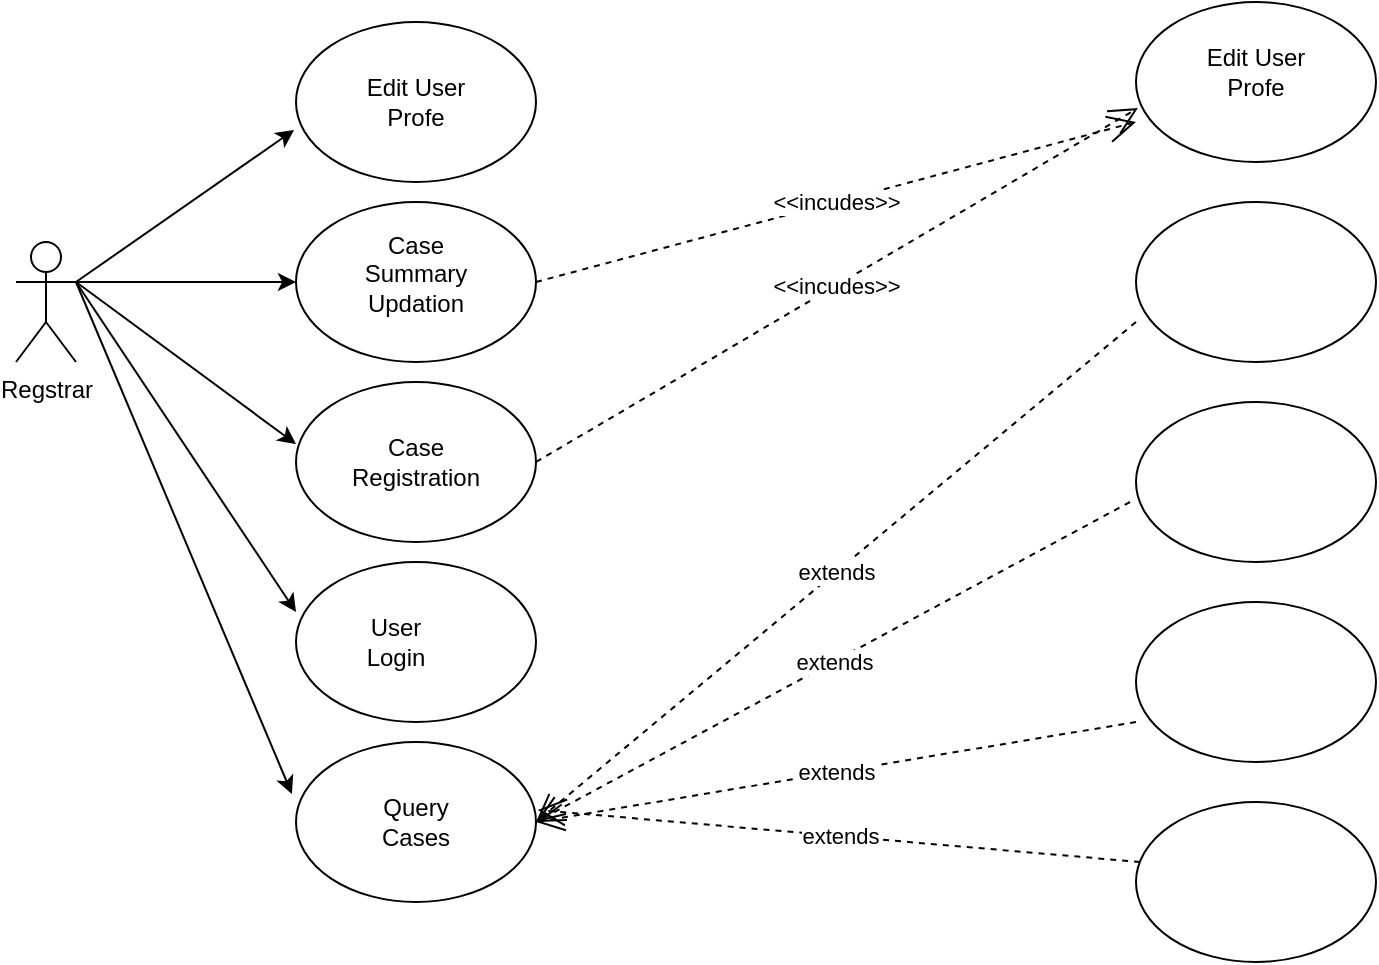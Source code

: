 <mxfile version="23.1.4" type="github">
  <diagram name="Page-1" id="jO4lyaZgZzPZauOW-aRu">
    <mxGraphModel dx="1434" dy="780" grid="1" gridSize="10" guides="1" tooltips="1" connect="1" arrows="1" fold="1" page="1" pageScale="1" pageWidth="850" pageHeight="1100" math="0" shadow="0">
      <root>
        <mxCell id="0" />
        <mxCell id="1" parent="0" />
        <mxCell id="7vizcMwZ16Gtn2aaqvOD-22" value="Regstrar" style="shape=umlActor;verticalLabelPosition=bottom;verticalAlign=top;html=1;outlineConnect=0;" vertex="1" parent="1">
          <mxGeometry x="60" y="140" width="30" height="60" as="geometry" />
        </mxCell>
        <mxCell id="7vizcMwZ16Gtn2aaqvOD-23" value="" style="ellipse;whiteSpace=wrap;html=1;" vertex="1" parent="1">
          <mxGeometry x="200" y="30" width="120" height="80" as="geometry" />
        </mxCell>
        <mxCell id="7vizcMwZ16Gtn2aaqvOD-24" value="" style="ellipse;whiteSpace=wrap;html=1;" vertex="1" parent="1">
          <mxGeometry x="200" y="120" width="120" height="80" as="geometry" />
        </mxCell>
        <mxCell id="7vizcMwZ16Gtn2aaqvOD-25" value="" style="ellipse;whiteSpace=wrap;html=1;" vertex="1" parent="1">
          <mxGeometry x="200" y="210" width="120" height="80" as="geometry" />
        </mxCell>
        <mxCell id="7vizcMwZ16Gtn2aaqvOD-26" value="" style="ellipse;whiteSpace=wrap;html=1;" vertex="1" parent="1">
          <mxGeometry x="200" y="300" width="120" height="80" as="geometry" />
        </mxCell>
        <mxCell id="7vizcMwZ16Gtn2aaqvOD-27" value="" style="ellipse;whiteSpace=wrap;html=1;" vertex="1" parent="1">
          <mxGeometry x="200" y="390" width="120" height="80" as="geometry" />
        </mxCell>
        <mxCell id="7vizcMwZ16Gtn2aaqvOD-28" value="Edit User&lt;br&gt;Profe" style="text;html=1;align=center;verticalAlign=middle;whiteSpace=wrap;rounded=0;" vertex="1" parent="1">
          <mxGeometry x="230" y="55" width="60" height="30" as="geometry" />
        </mxCell>
        <mxCell id="7vizcMwZ16Gtn2aaqvOD-29" value="Case Summary Updation" style="text;html=1;align=center;verticalAlign=middle;whiteSpace=wrap;rounded=0;" vertex="1" parent="1">
          <mxGeometry x="230" y="141" width="60" height="30" as="geometry" />
        </mxCell>
        <mxCell id="7vizcMwZ16Gtn2aaqvOD-30" value="Case Registration" style="text;html=1;align=center;verticalAlign=middle;whiteSpace=wrap;rounded=0;" vertex="1" parent="1">
          <mxGeometry x="230" y="235" width="60" height="30" as="geometry" />
        </mxCell>
        <mxCell id="7vizcMwZ16Gtn2aaqvOD-31" value="User Login" style="text;html=1;align=center;verticalAlign=middle;whiteSpace=wrap;rounded=0;" vertex="1" parent="1">
          <mxGeometry x="220" y="325" width="60" height="30" as="geometry" />
        </mxCell>
        <mxCell id="7vizcMwZ16Gtn2aaqvOD-32" value="Query Cases" style="text;html=1;align=center;verticalAlign=middle;whiteSpace=wrap;rounded=0;" vertex="1" parent="1">
          <mxGeometry x="230" y="415" width="60" height="30" as="geometry" />
        </mxCell>
        <mxCell id="7vizcMwZ16Gtn2aaqvOD-33" value="" style="endArrow=classic;html=1;rounded=0;entryX=-0.008;entryY=0.675;entryDx=0;entryDy=0;entryPerimeter=0;" edge="1" parent="1" target="7vizcMwZ16Gtn2aaqvOD-23">
          <mxGeometry width="50" height="50" relative="1" as="geometry">
            <mxPoint x="90" y="160" as="sourcePoint" />
            <mxPoint x="140" y="110" as="targetPoint" />
          </mxGeometry>
        </mxCell>
        <mxCell id="7vizcMwZ16Gtn2aaqvOD-34" value="" style="endArrow=classic;html=1;rounded=0;entryX=0;entryY=0.5;entryDx=0;entryDy=0;" edge="1" parent="1" target="7vizcMwZ16Gtn2aaqvOD-24">
          <mxGeometry width="50" height="50" relative="1" as="geometry">
            <mxPoint x="90" y="160" as="sourcePoint" />
            <mxPoint x="140" y="110" as="targetPoint" />
          </mxGeometry>
        </mxCell>
        <mxCell id="7vizcMwZ16Gtn2aaqvOD-35" value="" style="endArrow=classic;html=1;rounded=0;entryX=0;entryY=0.388;entryDx=0;entryDy=0;entryPerimeter=0;" edge="1" parent="1" target="7vizcMwZ16Gtn2aaqvOD-25">
          <mxGeometry width="50" height="50" relative="1" as="geometry">
            <mxPoint x="90" y="160" as="sourcePoint" />
            <mxPoint x="140" y="110" as="targetPoint" />
          </mxGeometry>
        </mxCell>
        <mxCell id="7vizcMwZ16Gtn2aaqvOD-36" value="" style="endArrow=classic;html=1;rounded=0;entryX=0;entryY=0.313;entryDx=0;entryDy=0;entryPerimeter=0;" edge="1" parent="1" target="7vizcMwZ16Gtn2aaqvOD-26">
          <mxGeometry width="50" height="50" relative="1" as="geometry">
            <mxPoint x="90" y="160" as="sourcePoint" />
            <mxPoint x="140" y="110" as="targetPoint" />
          </mxGeometry>
        </mxCell>
        <mxCell id="7vizcMwZ16Gtn2aaqvOD-37" value="" style="endArrow=classic;html=1;rounded=0;entryX=-0.017;entryY=0.325;entryDx=0;entryDy=0;entryPerimeter=0;" edge="1" parent="1" target="7vizcMwZ16Gtn2aaqvOD-27">
          <mxGeometry width="50" height="50" relative="1" as="geometry">
            <mxPoint x="90" y="160" as="sourcePoint" />
            <mxPoint x="140" y="110" as="targetPoint" />
          </mxGeometry>
        </mxCell>
        <mxCell id="7vizcMwZ16Gtn2aaqvOD-38" value="" style="ellipse;whiteSpace=wrap;html=1;" vertex="1" parent="1">
          <mxGeometry x="620" y="20" width="120" height="80" as="geometry" />
        </mxCell>
        <mxCell id="7vizcMwZ16Gtn2aaqvOD-39" value="" style="ellipse;whiteSpace=wrap;html=1;" vertex="1" parent="1">
          <mxGeometry x="620" y="120" width="120" height="80" as="geometry" />
        </mxCell>
        <mxCell id="7vizcMwZ16Gtn2aaqvOD-40" value="" style="ellipse;whiteSpace=wrap;html=1;" vertex="1" parent="1">
          <mxGeometry x="620" y="220" width="120" height="80" as="geometry" />
        </mxCell>
        <mxCell id="7vizcMwZ16Gtn2aaqvOD-41" value="" style="ellipse;whiteSpace=wrap;html=1;" vertex="1" parent="1">
          <mxGeometry x="620" y="320" width="120" height="80" as="geometry" />
        </mxCell>
        <mxCell id="7vizcMwZ16Gtn2aaqvOD-42" value="" style="ellipse;whiteSpace=wrap;html=1;" vertex="1" parent="1">
          <mxGeometry x="620" y="420" width="120" height="80" as="geometry" />
        </mxCell>
        <mxCell id="7vizcMwZ16Gtn2aaqvOD-43" value="extends" style="endArrow=open;endSize=12;dashed=1;html=1;rounded=0;entryX=1.008;entryY=0.425;entryDx=0;entryDy=0;entryPerimeter=0;exitX=0.017;exitY=0.375;exitDx=0;exitDy=0;exitPerimeter=0;" edge="1" parent="1" source="7vizcMwZ16Gtn2aaqvOD-42" target="7vizcMwZ16Gtn2aaqvOD-27">
          <mxGeometry width="160" relative="1" as="geometry">
            <mxPoint x="425" y="390" as="sourcePoint" />
            <mxPoint x="585" y="390" as="targetPoint" />
            <mxPoint as="offset" />
          </mxGeometry>
        </mxCell>
        <mxCell id="7vizcMwZ16Gtn2aaqvOD-44" value="extends" style="endArrow=open;endSize=12;dashed=1;html=1;rounded=0;exitX=0;exitY=0.75;exitDx=0;exitDy=0;exitPerimeter=0;" edge="1" parent="1" source="7vizcMwZ16Gtn2aaqvOD-41">
          <mxGeometry width="160" relative="1" as="geometry">
            <mxPoint x="611" y="576" as="sourcePoint" />
            <mxPoint x="320" y="430" as="targetPoint" />
            <mxPoint as="offset" />
          </mxGeometry>
        </mxCell>
        <mxCell id="7vizcMwZ16Gtn2aaqvOD-46" value="extends" style="endArrow=open;endSize=12;dashed=1;html=1;rounded=0;exitX=-0.025;exitY=0.625;exitDx=0;exitDy=0;exitPerimeter=0;" edge="1" parent="1" source="7vizcMwZ16Gtn2aaqvOD-40">
          <mxGeometry width="160" relative="1" as="geometry">
            <mxPoint x="642" y="470" as="sourcePoint" />
            <mxPoint x="320" y="430" as="targetPoint" />
            <mxPoint as="offset" />
          </mxGeometry>
        </mxCell>
        <mxCell id="7vizcMwZ16Gtn2aaqvOD-47" value="extends" style="endArrow=open;endSize=12;dashed=1;html=1;rounded=0;exitX=0;exitY=0.75;exitDx=0;exitDy=0;exitPerimeter=0;" edge="1" parent="1" source="7vizcMwZ16Gtn2aaqvOD-39">
          <mxGeometry width="160" relative="1" as="geometry">
            <mxPoint x="652" y="480" as="sourcePoint" />
            <mxPoint x="320" y="430" as="targetPoint" />
            <mxPoint as="offset" />
          </mxGeometry>
        </mxCell>
        <mxCell id="7vizcMwZ16Gtn2aaqvOD-48" value="&amp;lt;&amp;lt;incudes&amp;gt;&amp;gt;" style="endArrow=open;endSize=12;dashed=1;html=1;rounded=0;entryX=0.008;entryY=0.663;entryDx=0;entryDy=0;entryPerimeter=0;exitX=1;exitY=0.5;exitDx=0;exitDy=0;" edge="1" parent="1" source="7vizcMwZ16Gtn2aaqvOD-25" target="7vizcMwZ16Gtn2aaqvOD-38">
          <mxGeometry width="160" relative="1" as="geometry">
            <mxPoint x="591" y="596" as="sourcePoint" />
            <mxPoint x="290" y="570" as="targetPoint" />
            <mxPoint as="offset" />
          </mxGeometry>
        </mxCell>
        <mxCell id="7vizcMwZ16Gtn2aaqvOD-49" value="&amp;lt;&amp;lt;incudes&amp;gt;&amp;gt;" style="endArrow=open;endSize=12;dashed=1;html=1;rounded=0;exitX=1;exitY=0.5;exitDx=0;exitDy=0;" edge="1" parent="1" source="7vizcMwZ16Gtn2aaqvOD-24">
          <mxGeometry width="160" relative="1" as="geometry">
            <mxPoint x="330" y="260" as="sourcePoint" />
            <mxPoint x="620" y="80" as="targetPoint" />
            <mxPoint as="offset" />
          </mxGeometry>
        </mxCell>
        <mxCell id="7vizcMwZ16Gtn2aaqvOD-50" value="Edit User&lt;br&gt;Profe" style="text;html=1;align=center;verticalAlign=middle;whiteSpace=wrap;rounded=0;" vertex="1" parent="1">
          <mxGeometry x="650" y="40" width="60" height="30" as="geometry" />
        </mxCell>
      </root>
    </mxGraphModel>
  </diagram>
</mxfile>
